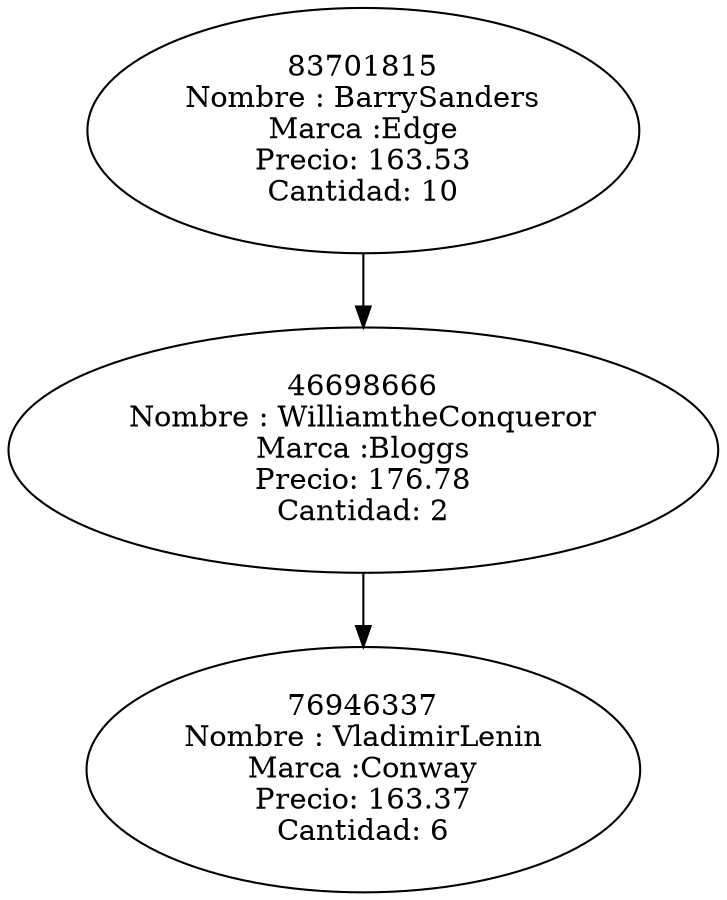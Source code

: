 digraph g {
nodo0[label ="83701815\nNombre : BarrySanders\nMarca :Edge\nPrecio: 163.53\nCantidad: 10"];
nodo1[label ="46698666\nNombre : WilliamtheConqueror\nMarca :Bloggs\nPrecio: 176.78\nCantidad: 2"];
nodo2[label ="76946337\nNombre : VladimirLenin\nMarca :Conway\nPrecio: 163.37\nCantidad: 6"];
nodo0->nodo1;
nodo1->nodo2;
}